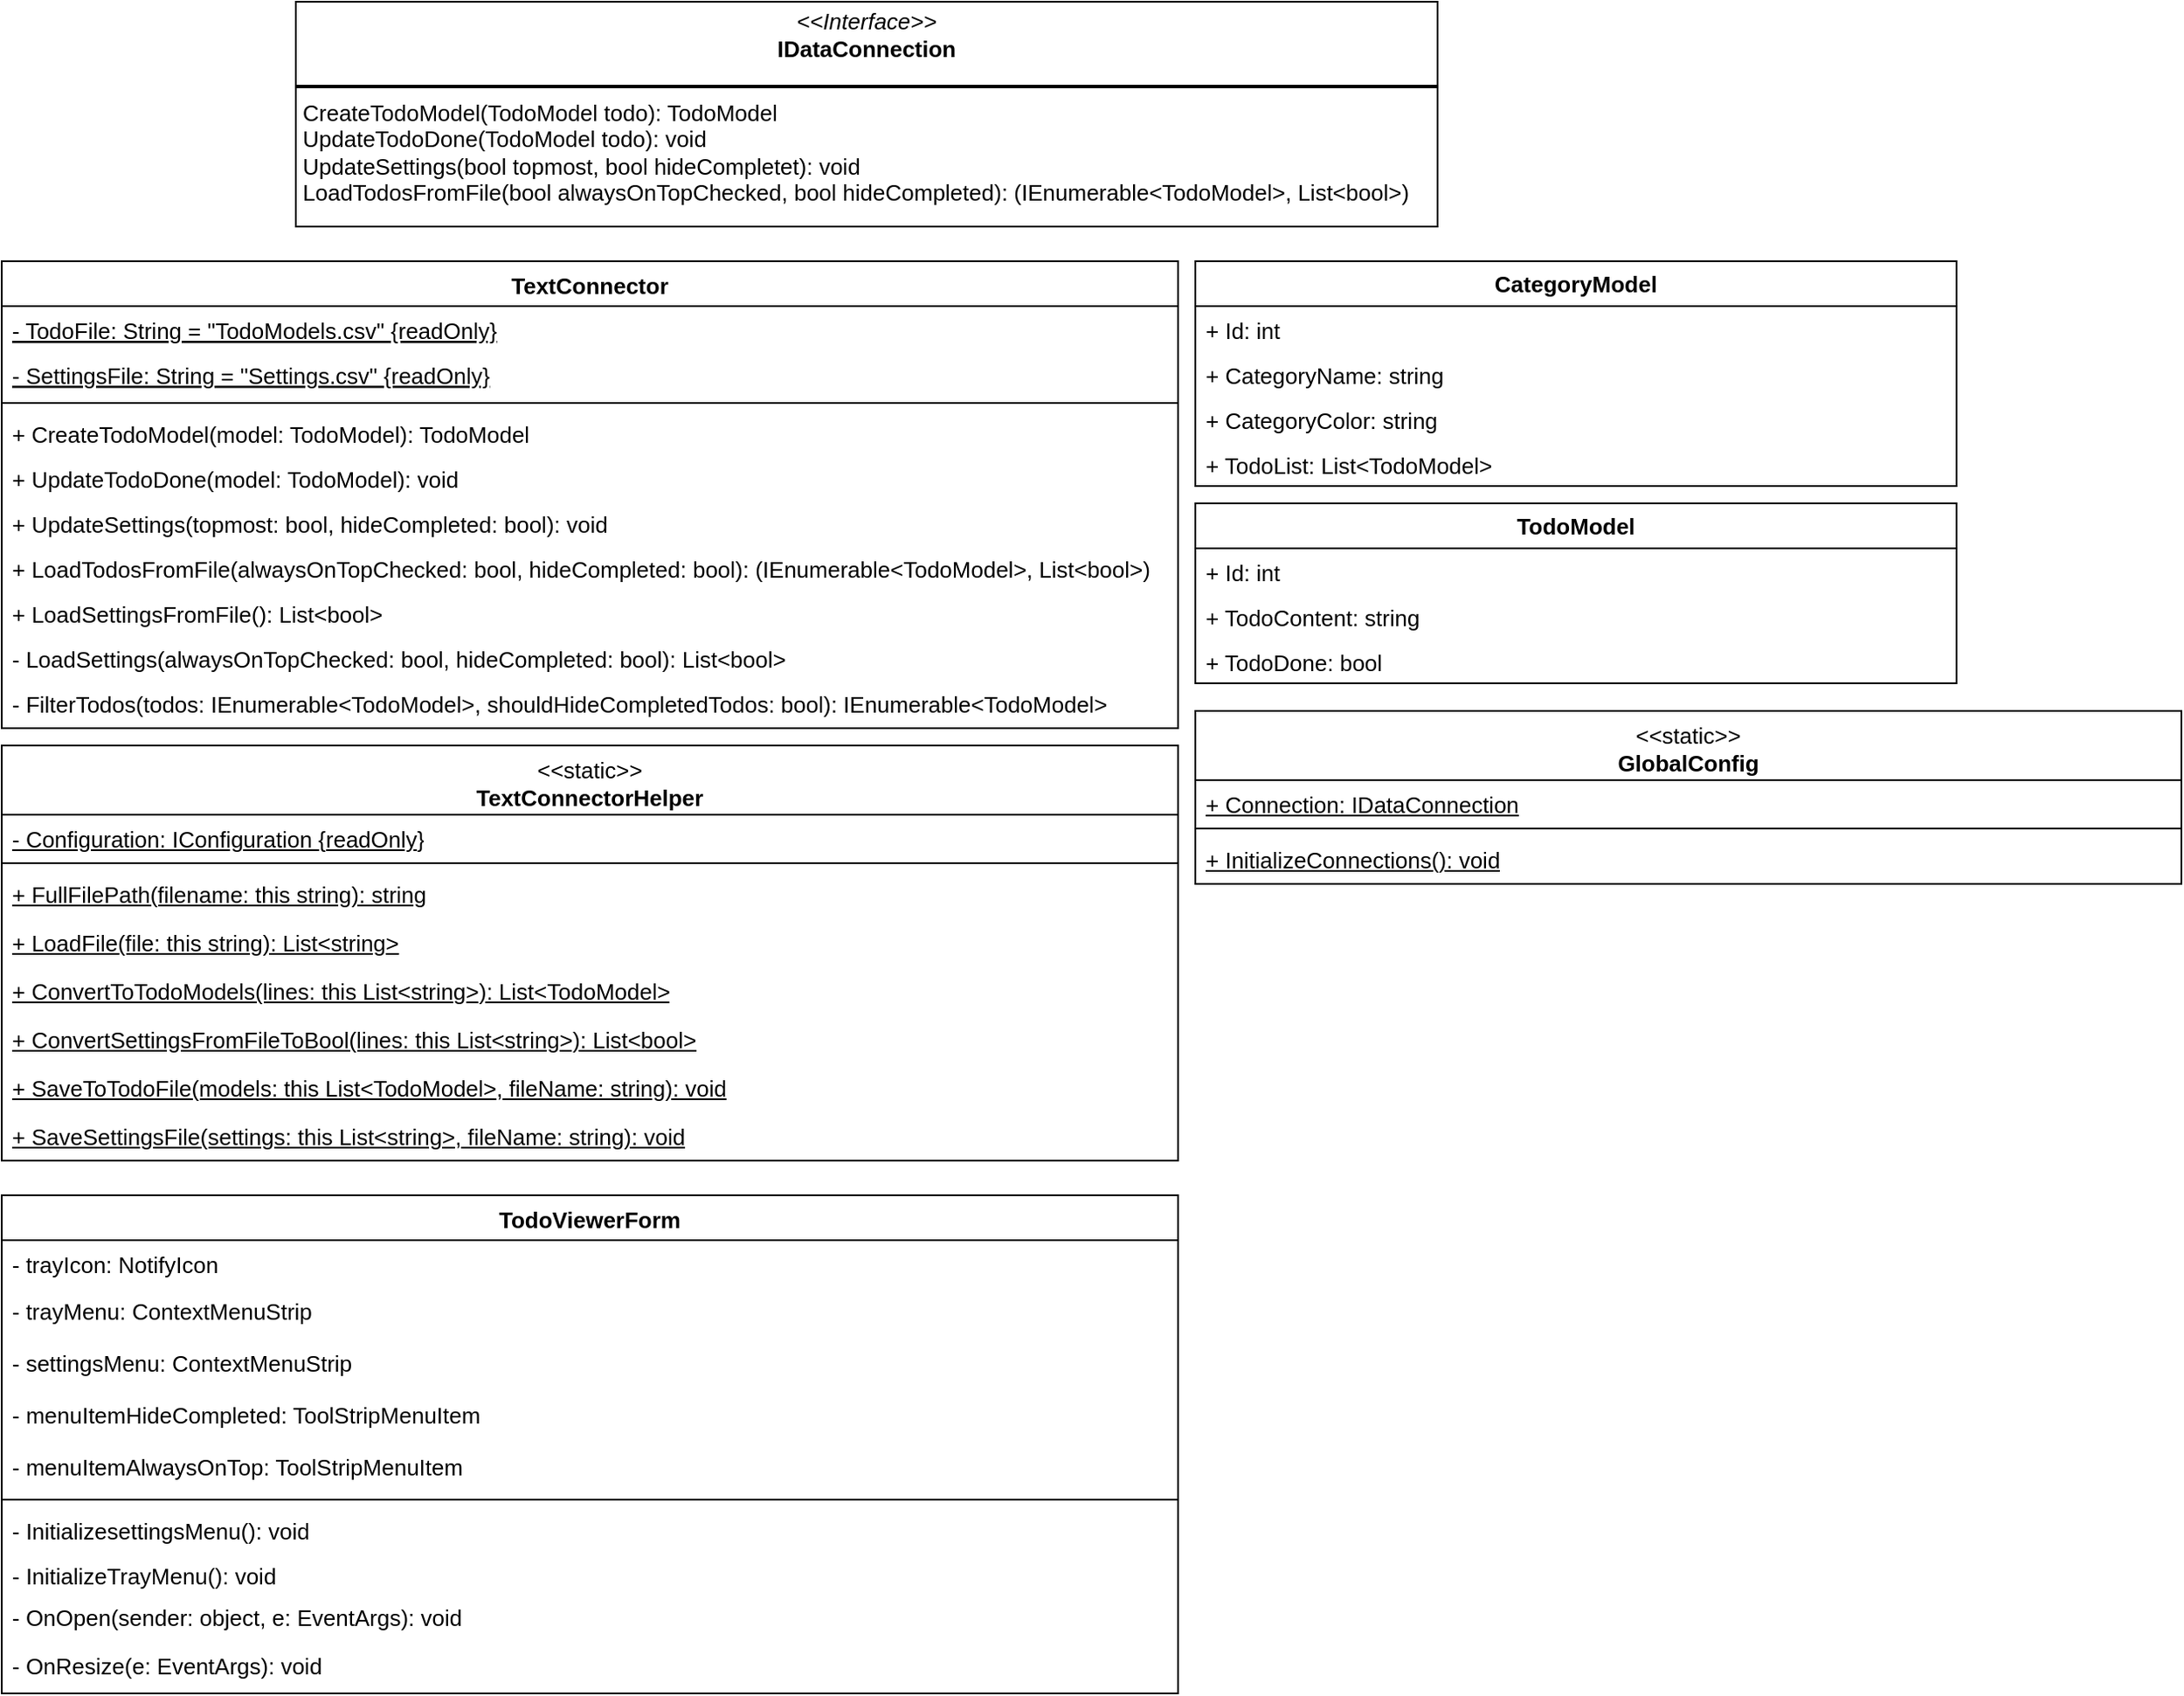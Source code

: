 <mxfile version="24.7.5">
  <diagram id="C5RBs43oDa-KdzZeNtuy" name="Page-1">
    <mxGraphModel dx="1697" dy="1249" grid="1" gridSize="10" guides="1" tooltips="1" connect="1" arrows="1" fold="1" page="0" pageScale="1" pageWidth="827" pageHeight="1169" math="0" shadow="0">
      <root>
        <mxCell id="WIyWlLk6GJQsqaUBKTNV-0" />
        <mxCell id="WIyWlLk6GJQsqaUBKTNV-1" parent="WIyWlLk6GJQsqaUBKTNV-0" />
        <mxCell id="zkfFHV4jXpPFQw0GAbJ--17" value="TextConnector" style="swimlane;fontStyle=1;align=center;verticalAlign=top;childLayout=stackLayout;horizontal=1;startSize=26;horizontalStack=0;resizeParent=1;resizeLast=0;collapsible=1;marginBottom=0;rounded=0;shadow=0;strokeWidth=1;fontSize=13;labelBackgroundColor=none;labelBorderColor=none;" parent="WIyWlLk6GJQsqaUBKTNV-1" vertex="1">
          <mxGeometry x="-160" y="160" width="680" height="270" as="geometry">
            <mxRectangle x="550" y="140" width="160" height="26" as="alternateBounds" />
          </mxGeometry>
        </mxCell>
        <mxCell id="zkfFHV4jXpPFQw0GAbJ--18" value="- TodoFile: String = &quot;TodoModels.csv&quot; {readOnly}" style="text;align=left;verticalAlign=top;spacingLeft=4;spacingRight=4;overflow=hidden;rotatable=0;points=[[0,0.5],[1,0.5]];portConstraint=eastwest;fontStyle=4;fontSize=13;" parent="zkfFHV4jXpPFQw0GAbJ--17" vertex="1">
          <mxGeometry y="26" width="680" height="26" as="geometry" />
        </mxCell>
        <mxCell id="zkfFHV4jXpPFQw0GAbJ--20" value="- SettingsFile: String = &quot;Settings.csv&quot; {readOnly}" style="text;align=left;verticalAlign=top;spacingLeft=4;spacingRight=4;overflow=hidden;rotatable=0;points=[[0,0.5],[1,0.5]];portConstraint=eastwest;rounded=0;shadow=0;html=0;fontStyle=4;fontSize=13;labelBackgroundColor=none;" parent="zkfFHV4jXpPFQw0GAbJ--17" vertex="1">
          <mxGeometry y="52" width="680" height="26" as="geometry" />
        </mxCell>
        <mxCell id="zkfFHV4jXpPFQw0GAbJ--23" value="" style="line;html=1;strokeWidth=1;align=left;verticalAlign=middle;spacingTop=-1;spacingLeft=3;spacingRight=3;rotatable=0;labelPosition=right;points=[];portConstraint=eastwest;fontSize=13;" parent="zkfFHV4jXpPFQw0GAbJ--17" vertex="1">
          <mxGeometry y="78" width="680" height="8" as="geometry" />
        </mxCell>
        <mxCell id="zkfFHV4jXpPFQw0GAbJ--24" value="+ CreateTodoModel(model: TodoModel): TodoModel" style="text;align=left;verticalAlign=top;spacingLeft=4;spacingRight=4;overflow=hidden;rotatable=0;points=[[0,0.5],[1,0.5]];portConstraint=eastwest;fontSize=13;" parent="zkfFHV4jXpPFQw0GAbJ--17" vertex="1">
          <mxGeometry y="86" width="680" height="26" as="geometry" />
        </mxCell>
        <mxCell id="gE3AF1tb6HH0xJSkaLba-6" value="+ UpdateTodoDone(model: TodoModel): void" style="text;align=left;verticalAlign=top;spacingLeft=4;spacingRight=4;overflow=hidden;rotatable=0;points=[[0,0.5],[1,0.5]];portConstraint=eastwest;fontSize=13;" vertex="1" parent="zkfFHV4jXpPFQw0GAbJ--17">
          <mxGeometry y="112" width="680" height="26" as="geometry" />
        </mxCell>
        <mxCell id="gE3AF1tb6HH0xJSkaLba-7" value="+ UpdateSettings(topmost: bool, hideCompleted: bool): void" style="text;align=left;verticalAlign=top;spacingLeft=4;spacingRight=4;overflow=hidden;rotatable=0;points=[[0,0.5],[1,0.5]];portConstraint=eastwest;fontSize=13;" vertex="1" parent="zkfFHV4jXpPFQw0GAbJ--17">
          <mxGeometry y="138" width="680" height="26" as="geometry" />
        </mxCell>
        <mxCell id="gE3AF1tb6HH0xJSkaLba-8" value="+ LoadTodosFromFile(alwaysOnTopChecked: bool, hideCompleted: bool): (IEnumerable&lt;TodoModel&gt;, List&lt;bool&gt;)" style="text;align=left;verticalAlign=top;spacingLeft=4;spacingRight=4;overflow=hidden;rotatable=0;points=[[0,0.5],[1,0.5]];portConstraint=eastwest;fontSize=13;" vertex="1" parent="zkfFHV4jXpPFQw0GAbJ--17">
          <mxGeometry y="164" width="680" height="26" as="geometry" />
        </mxCell>
        <mxCell id="gE3AF1tb6HH0xJSkaLba-9" value="+ LoadSettingsFromFile(): List&lt;bool&gt;" style="text;align=left;verticalAlign=top;spacingLeft=4;spacingRight=4;overflow=hidden;rotatable=0;points=[[0,0.5],[1,0.5]];portConstraint=eastwest;fontSize=13;" vertex="1" parent="zkfFHV4jXpPFQw0GAbJ--17">
          <mxGeometry y="190" width="680" height="26" as="geometry" />
        </mxCell>
        <mxCell id="gE3AF1tb6HH0xJSkaLba-10" value="- LoadSettings(alwaysOnTopChecked: bool, hideCompleted: bool): List&lt;bool&gt;" style="text;align=left;verticalAlign=top;spacingLeft=4;spacingRight=4;overflow=hidden;rotatable=0;points=[[0,0.5],[1,0.5]];portConstraint=eastwest;fontSize=13;" vertex="1" parent="zkfFHV4jXpPFQw0GAbJ--17">
          <mxGeometry y="216" width="680" height="26" as="geometry" />
        </mxCell>
        <mxCell id="gE3AF1tb6HH0xJSkaLba-11" value="- FilterTodos(todos: IEnumerable&lt;TodoModel&gt;, shouldHideCompletedTodos: bool): IEnumerable&lt;TodoModel&gt;" style="text;align=left;verticalAlign=top;spacingLeft=4;spacingRight=4;overflow=hidden;rotatable=0;points=[[0,0.5],[1,0.5]];portConstraint=eastwest;fontSize=13;" vertex="1" parent="zkfFHV4jXpPFQw0GAbJ--17">
          <mxGeometry y="242" width="680" height="26" as="geometry" />
        </mxCell>
        <mxCell id="gE3AF1tb6HH0xJSkaLba-3" value="&lt;p style=&quot;margin: 4px 0px 0px; font-size: 13px;&quot;&gt;&lt;/p&gt;&lt;div style=&quot;text-align: center; font-size: 13px;&quot;&gt;&lt;i style=&quot;background-color: initial; font-size: 13px;&quot;&gt;&amp;lt;&amp;lt;Interface&amp;gt;&amp;gt;&lt;/i&gt;&lt;/div&gt;&lt;b style=&quot;font-size: 13px;&quot;&gt;&lt;div style=&quot;text-align: center; font-size: 13px;&quot;&gt;&lt;b style=&quot;background-color: initial; font-size: 13px;&quot;&gt;IDataConnection&lt;/b&gt;&lt;/div&gt;&lt;/b&gt;&lt;p style=&quot;font-size: 13px;&quot;&gt;&lt;/p&gt;&lt;hr style=&quot;border-style: solid; font-size: 13px;&quot;&gt;&lt;p style=&quot;margin: 0px 0px 0px 4px; font-size: 13px;&quot;&gt;CreateTodoModel(TodoModel todo): TodoModel&lt;br style=&quot;font-size: 13px;&quot;&gt;UpdateTodoDone(TodoModel todo): void&lt;/p&gt;&lt;p style=&quot;margin: 0px 0px 0px 4px; font-size: 13px;&quot;&gt;UpdateSettings(bool topmost, bool hideCompletet): void&lt;/p&gt;&lt;p style=&quot;margin: 0px 0px 0px 4px; font-size: 13px;&quot;&gt;LoadTodosFromFile(bool alwaysOnTopChecked, bool hideCompleted): (IEnumerable&amp;lt;TodoModel&amp;gt;, List&amp;lt;bool&amp;gt;)&lt;/p&gt;" style="verticalAlign=top;align=left;overflow=fill;html=1;whiteSpace=wrap;horizontal=1;fontSize=13;" vertex="1" parent="WIyWlLk6GJQsqaUBKTNV-1">
          <mxGeometry x="10" y="10" width="660" height="130" as="geometry" />
        </mxCell>
        <mxCell id="gE3AF1tb6HH0xJSkaLba-12" value="&lt;div style=&quot;font-size: 13px;&quot;&gt;&lt;span style=&quot;font-weight: normal; font-size: 13px;&quot;&gt;&amp;lt;&amp;lt;static&amp;gt;&amp;gt;&lt;/span&gt;&lt;/div&gt;TextConnectorHelper" style="swimlane;fontStyle=1;align=center;verticalAlign=top;childLayout=stackLayout;horizontal=1;startSize=40;horizontalStack=0;resizeParent=1;resizeParentMax=0;resizeLast=0;collapsible=1;marginBottom=0;whiteSpace=wrap;html=1;fontSize=13;" vertex="1" parent="WIyWlLk6GJQsqaUBKTNV-1">
          <mxGeometry x="-160" y="440" width="680" height="240" as="geometry" />
        </mxCell>
        <mxCell id="gE3AF1tb6HH0xJSkaLba-13" value="- Configuration: IConfiguration {readOnly}" style="text;strokeColor=none;fillColor=none;align=left;verticalAlign=top;spacingLeft=4;spacingRight=4;overflow=hidden;rotatable=0;points=[[0,0.5],[1,0.5]];portConstraint=eastwest;whiteSpace=wrap;html=1;fontSize=13;fontStyle=4" vertex="1" parent="gE3AF1tb6HH0xJSkaLba-12">
          <mxGeometry y="40" width="680" height="24" as="geometry" />
        </mxCell>
        <mxCell id="gE3AF1tb6HH0xJSkaLba-14" value="" style="line;strokeWidth=1;fillColor=none;align=left;verticalAlign=middle;spacingTop=-1;spacingLeft=3;spacingRight=3;rotatable=0;labelPosition=right;points=[];portConstraint=eastwest;strokeColor=inherit;fontSize=13;" vertex="1" parent="gE3AF1tb6HH0xJSkaLba-12">
          <mxGeometry y="64" width="680" height="8" as="geometry" />
        </mxCell>
        <mxCell id="gE3AF1tb6HH0xJSkaLba-15" value="+ FullFilePath(filename: this string): string" style="text;strokeColor=none;fillColor=none;align=left;verticalAlign=top;spacingLeft=4;spacingRight=4;overflow=hidden;rotatable=0;points=[[0,0.5],[1,0.5]];portConstraint=eastwest;whiteSpace=wrap;html=1;fontSize=13;fontStyle=4" vertex="1" parent="gE3AF1tb6HH0xJSkaLba-12">
          <mxGeometry y="72" width="680" height="28" as="geometry" />
        </mxCell>
        <mxCell id="gE3AF1tb6HH0xJSkaLba-17" value="+ LoadFile(file: this string): List&amp;lt;string&amp;gt;" style="text;strokeColor=none;fillColor=none;align=left;verticalAlign=top;spacingLeft=4;spacingRight=4;overflow=hidden;rotatable=0;points=[[0,0.5],[1,0.5]];portConstraint=eastwest;whiteSpace=wrap;html=1;fontSize=13;fontStyle=4" vertex="1" parent="gE3AF1tb6HH0xJSkaLba-12">
          <mxGeometry y="100" width="680" height="28" as="geometry" />
        </mxCell>
        <mxCell id="gE3AF1tb6HH0xJSkaLba-18" value="+ ConvertToTodoModels(lines: this List&amp;lt;string&amp;gt;): List&amp;lt;TodoModel&amp;gt;" style="text;strokeColor=none;fillColor=none;align=left;verticalAlign=top;spacingLeft=4;spacingRight=4;overflow=hidden;rotatable=0;points=[[0,0.5],[1,0.5]];portConstraint=eastwest;whiteSpace=wrap;html=1;fontSize=13;fontStyle=4" vertex="1" parent="gE3AF1tb6HH0xJSkaLba-12">
          <mxGeometry y="128" width="680" height="28" as="geometry" />
        </mxCell>
        <mxCell id="gE3AF1tb6HH0xJSkaLba-19" value="+ ConvertSettingsFromFileToBool(lines: this List&amp;lt;string&amp;gt;): List&amp;lt;bool&amp;gt;" style="text;strokeColor=none;fillColor=none;align=left;verticalAlign=top;spacingLeft=4;spacingRight=4;overflow=hidden;rotatable=0;points=[[0,0.5],[1,0.5]];portConstraint=eastwest;whiteSpace=wrap;html=1;fontSize=13;fontStyle=4" vertex="1" parent="gE3AF1tb6HH0xJSkaLba-12">
          <mxGeometry y="156" width="680" height="28" as="geometry" />
        </mxCell>
        <mxCell id="gE3AF1tb6HH0xJSkaLba-20" value="+ SaveToTodoFile(models: this List&amp;lt;TodoModel&amp;gt;, fileName: string): void" style="text;strokeColor=none;fillColor=none;align=left;verticalAlign=top;spacingLeft=4;spacingRight=4;overflow=hidden;rotatable=0;points=[[0,0.5],[1,0.5]];portConstraint=eastwest;whiteSpace=wrap;html=1;fontSize=13;fontStyle=4" vertex="1" parent="gE3AF1tb6HH0xJSkaLba-12">
          <mxGeometry y="184" width="680" height="28" as="geometry" />
        </mxCell>
        <mxCell id="gE3AF1tb6HH0xJSkaLba-21" value="+ SaveSettingsFile(settings: this List&amp;lt;string&amp;gt;, fileName: string): void" style="text;strokeColor=none;fillColor=none;align=left;verticalAlign=top;spacingLeft=4;spacingRight=4;overflow=hidden;rotatable=0;points=[[0,0.5],[1,0.5]];portConstraint=eastwest;whiteSpace=wrap;html=1;fontSize=13;fontStyle=4" vertex="1" parent="gE3AF1tb6HH0xJSkaLba-12">
          <mxGeometry y="212" width="680" height="28" as="geometry" />
        </mxCell>
        <mxCell id="gE3AF1tb6HH0xJSkaLba-22" value="&lt;b style=&quot;font-size: 13px;&quot;&gt;CategoryModel&lt;/b&gt;" style="swimlane;fontStyle=0;childLayout=stackLayout;horizontal=1;startSize=26;fillColor=none;horizontalStack=0;resizeParent=1;resizeParentMax=0;resizeLast=0;collapsible=1;marginBottom=0;whiteSpace=wrap;html=1;fontSize=13;" vertex="1" parent="WIyWlLk6GJQsqaUBKTNV-1">
          <mxGeometry x="530" y="160" width="440" height="130" as="geometry" />
        </mxCell>
        <mxCell id="gE3AF1tb6HH0xJSkaLba-23" value="+ Id: int" style="text;strokeColor=none;fillColor=none;align=left;verticalAlign=top;spacingLeft=4;spacingRight=4;overflow=hidden;rotatable=0;points=[[0,0.5],[1,0.5]];portConstraint=eastwest;whiteSpace=wrap;html=1;fontSize=13;" vertex="1" parent="gE3AF1tb6HH0xJSkaLba-22">
          <mxGeometry y="26" width="440" height="26" as="geometry" />
        </mxCell>
        <mxCell id="gE3AF1tb6HH0xJSkaLba-24" value="+ CategoryName: string" style="text;strokeColor=none;fillColor=none;align=left;verticalAlign=top;spacingLeft=4;spacingRight=4;overflow=hidden;rotatable=0;points=[[0,0.5],[1,0.5]];portConstraint=eastwest;whiteSpace=wrap;html=1;fontSize=13;" vertex="1" parent="gE3AF1tb6HH0xJSkaLba-22">
          <mxGeometry y="52" width="440" height="26" as="geometry" />
        </mxCell>
        <mxCell id="gE3AF1tb6HH0xJSkaLba-25" value="+ CategoryColor: string" style="text;strokeColor=none;fillColor=none;align=left;verticalAlign=top;spacingLeft=4;spacingRight=4;overflow=hidden;rotatable=0;points=[[0,0.5],[1,0.5]];portConstraint=eastwest;whiteSpace=wrap;html=1;fontSize=13;" vertex="1" parent="gE3AF1tb6HH0xJSkaLba-22">
          <mxGeometry y="78" width="440" height="26" as="geometry" />
        </mxCell>
        <mxCell id="gE3AF1tb6HH0xJSkaLba-26" value="+ TodoList: List&amp;lt;TodoModel&amp;gt;" style="text;strokeColor=none;fillColor=none;align=left;verticalAlign=top;spacingLeft=4;spacingRight=4;overflow=hidden;rotatable=0;points=[[0,0.5],[1,0.5]];portConstraint=eastwest;whiteSpace=wrap;html=1;fontSize=13;" vertex="1" parent="gE3AF1tb6HH0xJSkaLba-22">
          <mxGeometry y="104" width="440" height="26" as="geometry" />
        </mxCell>
        <mxCell id="gE3AF1tb6HH0xJSkaLba-27" value="&lt;div style=&quot;font-size: 13px;&quot;&gt;&lt;b style=&quot;background-color: initial; font-size: 13px;&quot;&gt;TodoModel&lt;/b&gt;&lt;br style=&quot;font-size: 13px;&quot;&gt;&lt;/div&gt;" style="swimlane;fontStyle=0;childLayout=stackLayout;horizontal=1;startSize=26;fillColor=none;horizontalStack=0;resizeParent=1;resizeParentMax=0;resizeLast=0;collapsible=1;marginBottom=0;whiteSpace=wrap;html=1;fontSize=13;" vertex="1" parent="WIyWlLk6GJQsqaUBKTNV-1">
          <mxGeometry x="530" y="300" width="440" height="104" as="geometry" />
        </mxCell>
        <mxCell id="gE3AF1tb6HH0xJSkaLba-28" value="+ Id: int" style="text;strokeColor=none;fillColor=none;align=left;verticalAlign=top;spacingLeft=4;spacingRight=4;overflow=hidden;rotatable=0;points=[[0,0.5],[1,0.5]];portConstraint=eastwest;whiteSpace=wrap;html=1;fontSize=13;" vertex="1" parent="gE3AF1tb6HH0xJSkaLba-27">
          <mxGeometry y="26" width="440" height="26" as="geometry" />
        </mxCell>
        <mxCell id="gE3AF1tb6HH0xJSkaLba-29" value="+ TodoContent: string" style="text;strokeColor=none;fillColor=none;align=left;verticalAlign=top;spacingLeft=4;spacingRight=4;overflow=hidden;rotatable=0;points=[[0,0.5],[1,0.5]];portConstraint=eastwest;whiteSpace=wrap;html=1;fontSize=13;" vertex="1" parent="gE3AF1tb6HH0xJSkaLba-27">
          <mxGeometry y="52" width="440" height="26" as="geometry" />
        </mxCell>
        <mxCell id="gE3AF1tb6HH0xJSkaLba-30" value="+ TodoDone: bool" style="text;strokeColor=none;fillColor=none;align=left;verticalAlign=top;spacingLeft=4;spacingRight=4;overflow=hidden;rotatable=0;points=[[0,0.5],[1,0.5]];portConstraint=eastwest;whiteSpace=wrap;html=1;fontSize=13;" vertex="1" parent="gE3AF1tb6HH0xJSkaLba-27">
          <mxGeometry y="78" width="440" height="26" as="geometry" />
        </mxCell>
        <mxCell id="gE3AF1tb6HH0xJSkaLba-32" value="&lt;div style=&quot;font-size: 13px;&quot;&gt;&lt;span style=&quot;font-weight: normal; font-size: 13px;&quot;&gt;&amp;lt;&amp;lt;static&amp;gt;&amp;gt;&lt;/span&gt;&lt;/div&gt;&lt;div style=&quot;font-size: 13px;&quot;&gt;&lt;span style=&quot;font-size: 13px;&quot;&gt;GlobalConfig&lt;/span&gt;&lt;/div&gt;" style="swimlane;fontStyle=1;align=center;verticalAlign=top;childLayout=stackLayout;horizontal=1;startSize=40;horizontalStack=0;resizeParent=1;resizeParentMax=0;resizeLast=0;collapsible=1;marginBottom=0;whiteSpace=wrap;html=1;fontSize=13;" vertex="1" parent="WIyWlLk6GJQsqaUBKTNV-1">
          <mxGeometry x="530" y="420" width="570" height="100" as="geometry" />
        </mxCell>
        <mxCell id="gE3AF1tb6HH0xJSkaLba-33" value="+ Connection: IDataConnection" style="text;strokeColor=none;fillColor=none;align=left;verticalAlign=top;spacingLeft=4;spacingRight=4;overflow=hidden;rotatable=0;points=[[0,0.5],[1,0.5]];portConstraint=eastwest;whiteSpace=wrap;html=1;fontSize=13;fontStyle=4" vertex="1" parent="gE3AF1tb6HH0xJSkaLba-32">
          <mxGeometry y="40" width="570" height="24" as="geometry" />
        </mxCell>
        <mxCell id="gE3AF1tb6HH0xJSkaLba-34" value="" style="line;strokeWidth=1;fillColor=none;align=left;verticalAlign=middle;spacingTop=-1;spacingLeft=3;spacingRight=3;rotatable=0;labelPosition=right;points=[];portConstraint=eastwest;strokeColor=inherit;fontSize=13;" vertex="1" parent="gE3AF1tb6HH0xJSkaLba-32">
          <mxGeometry y="64" width="570" height="8" as="geometry" />
        </mxCell>
        <mxCell id="gE3AF1tb6HH0xJSkaLba-35" value="+ InitializeConnections(): void" style="text;strokeColor=none;fillColor=none;align=left;verticalAlign=top;spacingLeft=4;spacingRight=4;overflow=hidden;rotatable=0;points=[[0,0.5],[1,0.5]];portConstraint=eastwest;whiteSpace=wrap;html=1;fontSize=13;fontStyle=4" vertex="1" parent="gE3AF1tb6HH0xJSkaLba-32">
          <mxGeometry y="72" width="570" height="28" as="geometry" />
        </mxCell>
        <mxCell id="gE3AF1tb6HH0xJSkaLba-41" value="&lt;div style=&quot;font-size: 13px;&quot;&gt;&lt;span style=&quot;background-color: initial; font-size: 13px;&quot;&gt;TodoViewerForm&lt;/span&gt;&lt;br style=&quot;font-size: 13px;&quot;&gt;&lt;/div&gt;" style="swimlane;fontStyle=1;align=center;verticalAlign=top;childLayout=stackLayout;horizontal=1;startSize=26;horizontalStack=0;resizeParent=1;resizeParentMax=0;resizeLast=0;collapsible=1;marginBottom=0;whiteSpace=wrap;html=1;fontSize=13;" vertex="1" parent="WIyWlLk6GJQsqaUBKTNV-1">
          <mxGeometry x="-160" y="700" width="680" height="288" as="geometry" />
        </mxCell>
        <mxCell id="gE3AF1tb6HH0xJSkaLba-42" value="- trayIcon: NotifyIcon" style="text;strokeColor=none;fillColor=none;align=left;verticalAlign=top;spacingLeft=4;spacingRight=4;overflow=hidden;rotatable=0;points=[[0,0.5],[1,0.5]];portConstraint=eastwest;whiteSpace=wrap;html=1;fontSize=13;" vertex="1" parent="gE3AF1tb6HH0xJSkaLba-41">
          <mxGeometry y="26" width="680" height="26" as="geometry" />
        </mxCell>
        <mxCell id="gE3AF1tb6HH0xJSkaLba-45" value="- trayMenu: ContextMenuStrip" style="text;strokeColor=none;align=left;fillColor=none;html=1;verticalAlign=middle;whiteSpace=wrap;rounded=0;fontSize=13;spacingLeft=4;spacingRight=4;" vertex="1" parent="gE3AF1tb6HH0xJSkaLba-41">
          <mxGeometry y="52" width="680" height="30" as="geometry" />
        </mxCell>
        <mxCell id="gE3AF1tb6HH0xJSkaLba-46" value="- settingsMenu: ContextMenuStrip" style="text;strokeColor=none;align=left;fillColor=none;html=1;verticalAlign=middle;whiteSpace=wrap;rounded=0;fontSize=13;spacingLeft=4;spacingRight=4;" vertex="1" parent="gE3AF1tb6HH0xJSkaLba-41">
          <mxGeometry y="82" width="680" height="30" as="geometry" />
        </mxCell>
        <mxCell id="gE3AF1tb6HH0xJSkaLba-47" value="- menuItemHideCompleted: ToolStripMenuItem" style="text;strokeColor=none;align=left;fillColor=none;html=1;verticalAlign=middle;whiteSpace=wrap;rounded=0;fontSize=13;spacingLeft=4;spacingRight=4;" vertex="1" parent="gE3AF1tb6HH0xJSkaLba-41">
          <mxGeometry y="112" width="680" height="30" as="geometry" />
        </mxCell>
        <mxCell id="gE3AF1tb6HH0xJSkaLba-48" value="- menuItemAlwaysOnTop: ToolStripMenuItem" style="text;strokeColor=none;align=left;fillColor=none;html=1;verticalAlign=middle;whiteSpace=wrap;rounded=0;fontSize=13;spacingLeft=4;spacingRight=4;" vertex="1" parent="gE3AF1tb6HH0xJSkaLba-41">
          <mxGeometry y="142" width="680" height="30" as="geometry" />
        </mxCell>
        <mxCell id="gE3AF1tb6HH0xJSkaLba-43" value="" style="line;strokeWidth=1;fillColor=none;align=left;verticalAlign=middle;spacingTop=-1;spacingLeft=3;spacingRight=3;rotatable=0;labelPosition=right;points=[];portConstraint=eastwest;strokeColor=inherit;fontSize=13;" vertex="1" parent="gE3AF1tb6HH0xJSkaLba-41">
          <mxGeometry y="172" width="680" height="8" as="geometry" />
        </mxCell>
        <mxCell id="gE3AF1tb6HH0xJSkaLba-44" value="- InitializesettingsMenu(): void" style="text;strokeColor=none;fillColor=none;align=left;verticalAlign=top;spacingLeft=4;spacingRight=4;overflow=hidden;rotatable=0;points=[[0,0.5],[1,0.5]];portConstraint=eastwest;whiteSpace=wrap;html=1;fontSize=13;" vertex="1" parent="gE3AF1tb6HH0xJSkaLba-41">
          <mxGeometry y="180" width="680" height="26" as="geometry" />
        </mxCell>
        <mxCell id="gE3AF1tb6HH0xJSkaLba-57" value="- InitializeTrayMenu(): void" style="text;strokeColor=none;fillColor=none;align=left;verticalAlign=top;spacingLeft=4;spacingRight=4;overflow=hidden;rotatable=0;points=[[0,0.5],[1,0.5]];portConstraint=eastwest;whiteSpace=wrap;html=1;fontSize=13;" vertex="1" parent="gE3AF1tb6HH0xJSkaLba-41">
          <mxGeometry y="206" width="680" height="24" as="geometry" />
        </mxCell>
        <mxCell id="gE3AF1tb6HH0xJSkaLba-58" value="- OnOpen(sender: object, e: EventArgs): void" style="text;whiteSpace=wrap;html=1;spacingLeft=4;spacingRight=4;fontSize=13;" vertex="1" parent="gE3AF1tb6HH0xJSkaLba-41">
          <mxGeometry y="230" width="680" height="28" as="geometry" />
        </mxCell>
        <mxCell id="gE3AF1tb6HH0xJSkaLba-59" value="- OnResize(e: EventArgs): void" style="text;strokeColor=none;align=left;fillColor=none;html=1;verticalAlign=top;whiteSpace=wrap;rounded=0;spacingLeft=4;spacingRight=4;fontSize=13;" vertex="1" parent="gE3AF1tb6HH0xJSkaLba-41">
          <mxGeometry y="258" width="680" height="30" as="geometry" />
        </mxCell>
      </root>
    </mxGraphModel>
  </diagram>
</mxfile>
